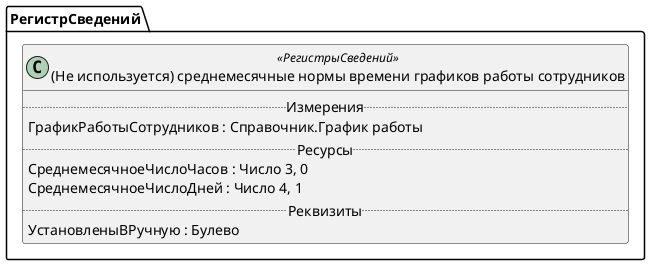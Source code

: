 ﻿@startuml УдалитьСреднемесячныеНормыВремениГрафиковРаботыСотрудников
'!include templates.wsd
'..\include templates.wsd
class РегистрСведений.УдалитьСреднемесячныеНормыВремениГрафиковРаботыСотрудников as "(Не используется) среднемесячные нормы времени графиков работы сотрудников" <<РегистрыСведений>>
{
..Измерения..
ГрафикРаботыСотрудников : Справочник.График работы
..Ресурсы..
СреднемесячноеЧислоЧасов : Число 3, 0
СреднемесячноеЧислоДней : Число 4, 1
..Реквизиты..
УстановленыВРучную : Булево
}
@enduml
